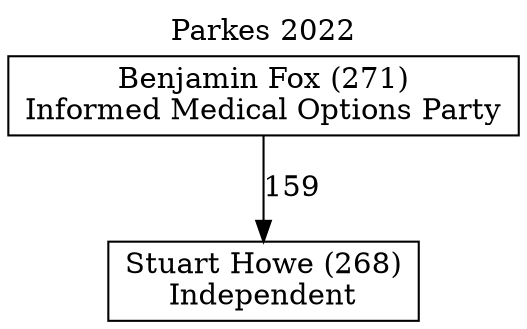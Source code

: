 // House preference flow
digraph "Stuart Howe (268)_Parkes_2022" {
	graph [label="Parkes 2022" labelloc=t mclimit=10]
	node [shape=box]
	"Stuart Howe (268)" [label="Stuart Howe (268)
Independent"]
	"Benjamin Fox (271)" [label="Benjamin Fox (271)
Informed Medical Options Party"]
	"Benjamin Fox (271)" -> "Stuart Howe (268)" [label=159]
}

